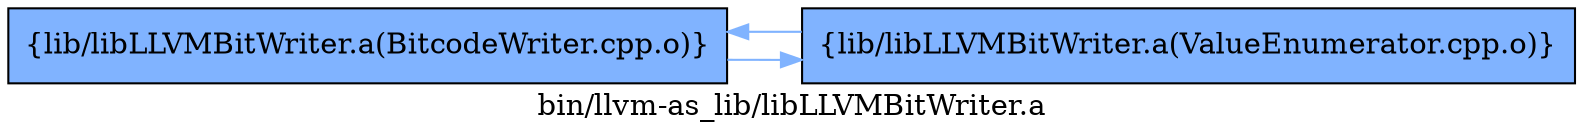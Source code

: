 digraph "bin/llvm-as_lib/libLLVMBitWriter.a" {
	label="bin/llvm-as_lib/libLLVMBitWriter.a";
	rankdir=LR;
	{ rank=same; Node0x55d40ee89738;  }

	Node0x55d40ee89738 [shape=record,shape=box,group=1,style=filled,fillcolor="0.600000 0.5 1",label="{lib/libLLVMBitWriter.a(BitcodeWriter.cpp.o)}"];
	Node0x55d40ee89738 -> Node0x55d40ee827f8[color="0.600000 0.5 1"];
	Node0x55d40ee827f8 [shape=record,shape=box,group=1,style=filled,fillcolor="0.600000 0.5 1",label="{lib/libLLVMBitWriter.a(ValueEnumerator.cpp.o)}"];
	Node0x55d40ee827f8 -> Node0x55d40ee89738[color="0.600000 0.5 1"];
}
